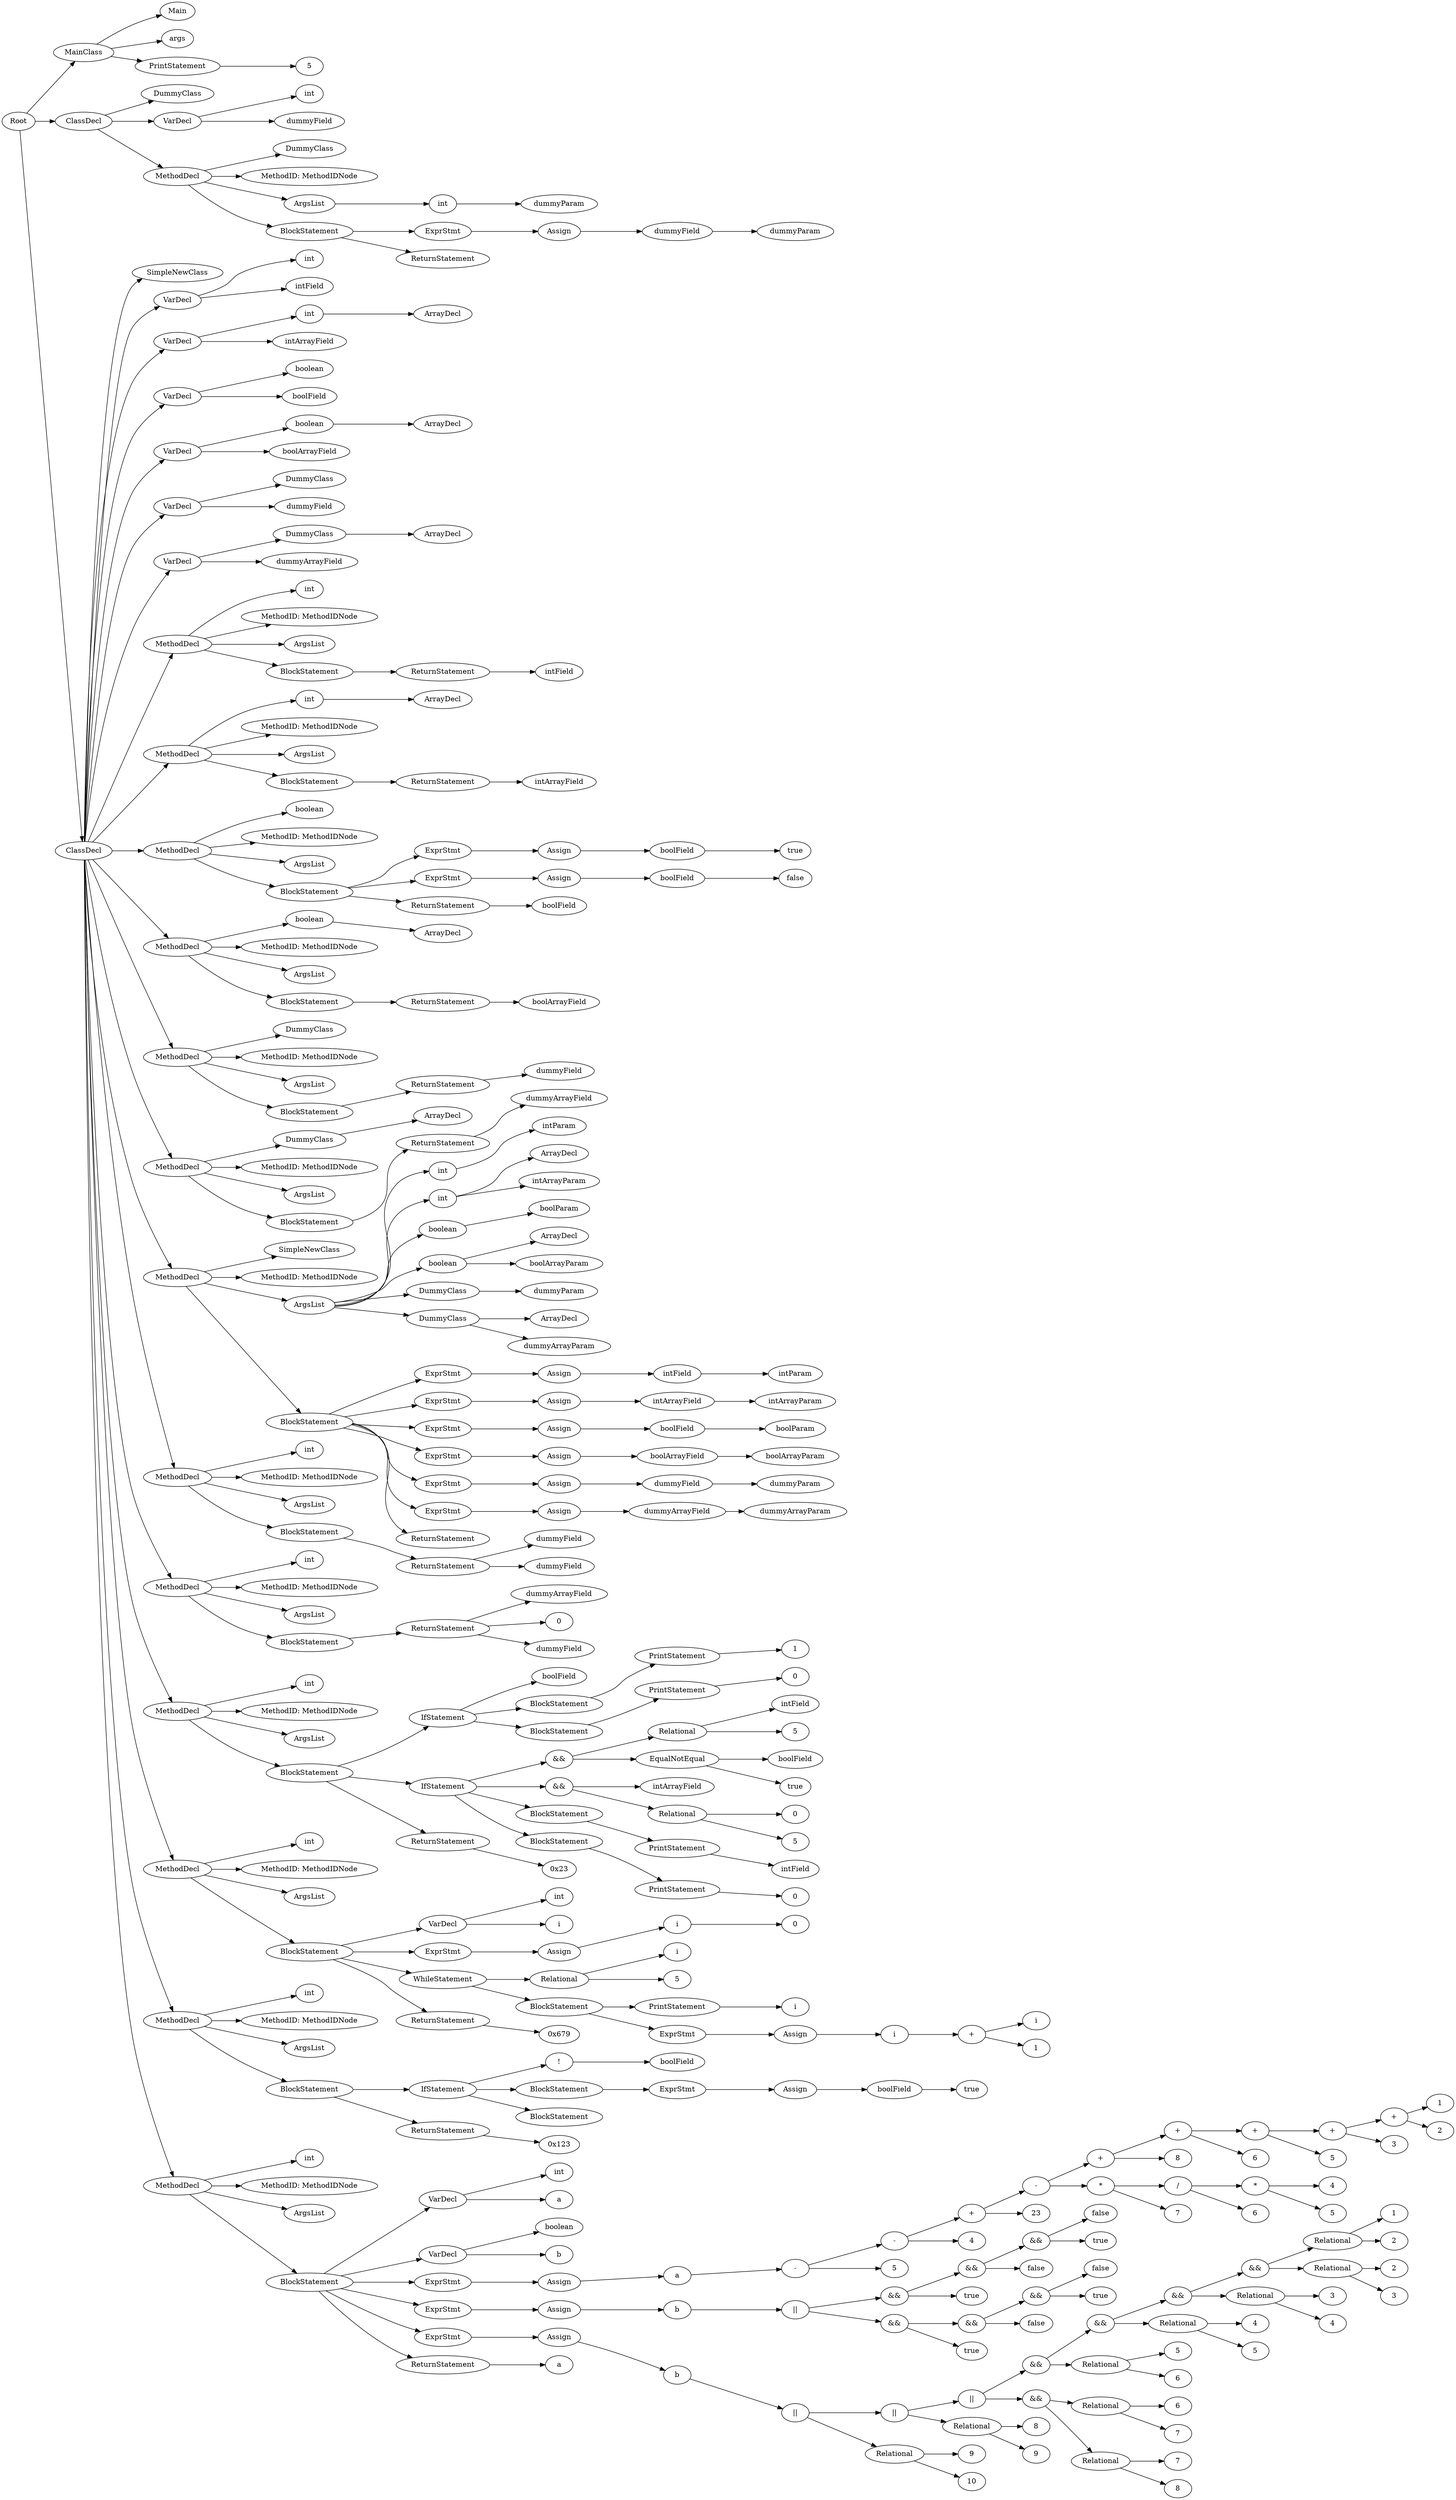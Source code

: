 digraph G { 
 rankdir="LR" 
1 [label="Root"];
2 [label="MainClass"];
3 [label="Main"];
2 -> 3;
4 [label="args"];
2 -> 4;
5 [label="PrintStatement"];
6 [label="5"];
5 -> 6;
2 -> 5;
1 -> 2;
7 [label="ClassDecl"];
8 [label="DummyClass"];
7 -> 8;
9 [label="VarDecl"];
10 [label="int"];
9 -> 10;
11 [label="dummyField"];
9 -> 11;
7 -> 9;
12 [label="MethodDecl"];
13 [label="DummyClass"];
12 -> 13;
14 [label="MethodID: MethodIDNode"];
12 -> 14;
15 [label="ArgsList"];
16 [label="int"];
17 [label="dummyParam"];
15 -> 16;
16 -> 17;
12 -> 15;
18 [label="BlockStatement"];
19 [label="ExprStmt"];
20 [label="Assign"];
21 [label="dummyField"];
22 [label="dummyParam"];
20 -> 21;
21 -> 22;
19 -> 20;
18 -> 19;
23 [label="ReturnStatement"];
18 -> 23;
12 -> 18;
7 -> 12;
1 -> 7;
24 [label="ClassDecl"];
25 [label="SimpleNewClass"];
24 -> 25;
26 [label="VarDecl"];
27 [label="int"];
26 -> 27;
28 [label="intField"];
26 -> 28;
24 -> 26;
29 [label="VarDecl"];
30 [label="int"];
31 [label="ArrayDecl"];
30 -> 31;
29 -> 30;
32 [label="intArrayField"];
29 -> 32;
24 -> 29;
33 [label="VarDecl"];
34 [label="boolean"];
33 -> 34;
35 [label="boolField"];
33 -> 35;
24 -> 33;
36 [label="VarDecl"];
37 [label="boolean"];
38 [label="ArrayDecl"];
37 -> 38;
36 -> 37;
39 [label="boolArrayField"];
36 -> 39;
24 -> 36;
40 [label="VarDecl"];
41 [label="DummyClass"];
40 -> 41;
42 [label="dummyField"];
40 -> 42;
24 -> 40;
43 [label="VarDecl"];
44 [label="DummyClass"];
45 [label="ArrayDecl"];
44 -> 45;
43 -> 44;
46 [label="dummyArrayField"];
43 -> 46;
24 -> 43;
47 [label="MethodDecl"];
48 [label="int"];
47 -> 48;
49 [label="MethodID: MethodIDNode"];
47 -> 49;
50 [label="ArgsList"];
47 -> 50;
51 [label="BlockStatement"];
52 [label="ReturnStatement"];
53 [label="intField"];
52 -> 53;
51 -> 52;
47 -> 51;
24 -> 47;
54 [label="MethodDecl"];
55 [label="int"];
56 [label="ArrayDecl"];
55 -> 56;
54 -> 55;
57 [label="MethodID: MethodIDNode"];
54 -> 57;
58 [label="ArgsList"];
54 -> 58;
59 [label="BlockStatement"];
60 [label="ReturnStatement"];
61 [label="intArrayField"];
60 -> 61;
59 -> 60;
54 -> 59;
24 -> 54;
62 [label="MethodDecl"];
63 [label="boolean"];
62 -> 63;
64 [label="MethodID: MethodIDNode"];
62 -> 64;
65 [label="ArgsList"];
62 -> 65;
66 [label="BlockStatement"];
67 [label="ExprStmt"];
68 [label="Assign"];
69 [label="boolField"];
70 [label="true"];
68 -> 69;
69 -> 70;
67 -> 68;
66 -> 67;
71 [label="ExprStmt"];
72 [label="Assign"];
73 [label="boolField"];
74 [label="false"];
72 -> 73;
73 -> 74;
71 -> 72;
66 -> 71;
75 [label="ReturnStatement"];
76 [label="boolField"];
75 -> 76;
66 -> 75;
62 -> 66;
24 -> 62;
77 [label="MethodDecl"];
78 [label="boolean"];
79 [label="ArrayDecl"];
78 -> 79;
77 -> 78;
80 [label="MethodID: MethodIDNode"];
77 -> 80;
81 [label="ArgsList"];
77 -> 81;
82 [label="BlockStatement"];
83 [label="ReturnStatement"];
84 [label="boolArrayField"];
83 -> 84;
82 -> 83;
77 -> 82;
24 -> 77;
85 [label="MethodDecl"];
86 [label="DummyClass"];
85 -> 86;
87 [label="MethodID: MethodIDNode"];
85 -> 87;
88 [label="ArgsList"];
85 -> 88;
89 [label="BlockStatement"];
90 [label="ReturnStatement"];
91 [label="dummyField"];
90 -> 91;
89 -> 90;
85 -> 89;
24 -> 85;
92 [label="MethodDecl"];
93 [label="DummyClass"];
94 [label="ArrayDecl"];
93 -> 94;
92 -> 93;
95 [label="MethodID: MethodIDNode"];
92 -> 95;
96 [label="ArgsList"];
92 -> 96;
97 [label="BlockStatement"];
98 [label="ReturnStatement"];
99 [label="dummyArrayField"];
98 -> 99;
97 -> 98;
92 -> 97;
24 -> 92;
100 [label="MethodDecl"];
101 [label="SimpleNewClass"];
100 -> 101;
102 [label="MethodID: MethodIDNode"];
100 -> 102;
103 [label="ArgsList"];
104 [label="int"];
105 [label="intParam"];
103 -> 104;
104 -> 105;
106 [label="int"];
107 [label="ArrayDecl"];
106 -> 107;
108 [label="intArrayParam"];
103 -> 106;
106 -> 108;
109 [label="boolean"];
110 [label="boolParam"];
103 -> 109;
109 -> 110;
111 [label="boolean"];
112 [label="ArrayDecl"];
111 -> 112;
113 [label="boolArrayParam"];
103 -> 111;
111 -> 113;
114 [label="DummyClass"];
115 [label="dummyParam"];
103 -> 114;
114 -> 115;
116 [label="DummyClass"];
117 [label="ArrayDecl"];
116 -> 117;
118 [label="dummyArrayParam"];
103 -> 116;
116 -> 118;
100 -> 103;
119 [label="BlockStatement"];
120 [label="ExprStmt"];
121 [label="Assign"];
122 [label="intField"];
123 [label="intParam"];
121 -> 122;
122 -> 123;
120 -> 121;
119 -> 120;
124 [label="ExprStmt"];
125 [label="Assign"];
126 [label="intArrayField"];
127 [label="intArrayParam"];
125 -> 126;
126 -> 127;
124 -> 125;
119 -> 124;
128 [label="ExprStmt"];
129 [label="Assign"];
130 [label="boolField"];
131 [label="boolParam"];
129 -> 130;
130 -> 131;
128 -> 129;
119 -> 128;
132 [label="ExprStmt"];
133 [label="Assign"];
134 [label="boolArrayField"];
135 [label="boolArrayParam"];
133 -> 134;
134 -> 135;
132 -> 133;
119 -> 132;
136 [label="ExprStmt"];
137 [label="Assign"];
138 [label="dummyField"];
139 [label="dummyParam"];
137 -> 138;
138 -> 139;
136 -> 137;
119 -> 136;
140 [label="ExprStmt"];
141 [label="Assign"];
142 [label="dummyArrayField"];
143 [label="dummyArrayParam"];
141 -> 142;
142 -> 143;
140 -> 141;
119 -> 140;
144 [label="ReturnStatement"];
119 -> 144;
100 -> 119;
24 -> 100;
145 [label="MethodDecl"];
146 [label="int"];
145 -> 146;
147 [label="MethodID: MethodIDNode"];
145 -> 147;
148 [label="ArgsList"];
145 -> 148;
149 [label="BlockStatement"];
150 [label="ReturnStatement"];
151 [label="dummyField"];
150 -> 151;
152 [label="dummyField"];
150 -> 152;
149 -> 150;
145 -> 149;
24 -> 145;
153 [label="MethodDecl"];
154 [label="int"];
153 -> 154;
155 [label="MethodID: MethodIDNode"];
153 -> 155;
156 [label="ArgsList"];
153 -> 156;
157 [label="BlockStatement"];
158 [label="ReturnStatement"];
159 [label="dummyArrayField"];
158 -> 159;
160 [label="0"];
158 -> 160;
161 [label="dummyField"];
158 -> 161;
157 -> 158;
153 -> 157;
24 -> 153;
162 [label="MethodDecl"];
163 [label="int"];
162 -> 163;
164 [label="MethodID: MethodIDNode"];
162 -> 164;
165 [label="ArgsList"];
162 -> 165;
166 [label="BlockStatement"];
167 [label="IfStatement"];
168 [label="boolField"];
167 -> 168;
169 [label="BlockStatement"];
170 [label="PrintStatement"];
171 [label="1"];
170 -> 171;
169 -> 170;
167 -> 169;
172 [label="BlockStatement"];
173 [label="PrintStatement"];
174 [label="0"];
173 -> 174;
172 -> 173;
167 -> 172;
166 -> 167;
175 [label="IfStatement"];
176 [label="&&"];
177 [label="Relational"];
178 [label="intField"];
177 -> 178;
179 [label="5"];
177 -> 179;
176 -> 177;
180 [label="EqualNotEqual"];
181 [label="boolField"];
180 -> 181;
182 [label="true"];
180 -> 182;
176 -> 180;
175 -> 176;
183 [label="&&"];
184 [label="intArrayField"];
183 -> 184;
185 [label="Relational"];
186 [label="0"];
185 -> 186;
187 [label="5"];
185 -> 187;
183 -> 185;
175 -> 183;
188 [label="BlockStatement"];
189 [label="PrintStatement"];
190 [label="intField"];
189 -> 190;
188 -> 189;
175 -> 188;
191 [label="BlockStatement"];
192 [label="PrintStatement"];
193 [label="0"];
192 -> 193;
191 -> 192;
175 -> 191;
166 -> 175;
194 [label="ReturnStatement"];
195 [label="0x23"];
194 -> 195;
166 -> 194;
162 -> 166;
24 -> 162;
196 [label="MethodDecl"];
197 [label="int"];
196 -> 197;
198 [label="MethodID: MethodIDNode"];
196 -> 198;
199 [label="ArgsList"];
196 -> 199;
200 [label="BlockStatement"];
201 [label="VarDecl"];
202 [label="int"];
201 -> 202;
203 [label="i"];
201 -> 203;
200 -> 201;
204 [label="ExprStmt"];
205 [label="Assign"];
206 [label="i"];
207 [label="0"];
205 -> 206;
206 -> 207;
204 -> 205;
200 -> 204;
208 [label="WhileStatement"];
209 [label="Relational"];
210 [label="i"];
209 -> 210;
211 [label="5"];
209 -> 211;
208 -> 209;
212 [label="BlockStatement"];
213 [label="PrintStatement"];
214 [label="i"];
213 -> 214;
212 -> 213;
215 [label="ExprStmt"];
216 [label="Assign"];
217 [label="i"];
218 [label="+"];
219 [label="i"];
218 -> 219;
220 [label="1"];
218 -> 220;
216 -> 217;
217 -> 218;
215 -> 216;
212 -> 215;
208 -> 212;
200 -> 208;
221 [label="ReturnStatement"];
222 [label="0x679"];
221 -> 222;
200 -> 221;
196 -> 200;
24 -> 196;
223 [label="MethodDecl"];
224 [label="int"];
223 -> 224;
225 [label="MethodID: MethodIDNode"];
223 -> 225;
226 [label="ArgsList"];
223 -> 226;
227 [label="BlockStatement"];
228 [label="IfStatement"];
229 [label="!"];
230 [label="boolField"];
229 -> 230;
228 -> 229;
231 [label="BlockStatement"];
232 [label="ExprStmt"];
233 [label="Assign"];
234 [label="boolField"];
235 [label="true"];
233 -> 234;
234 -> 235;
232 -> 233;
231 -> 232;
228 -> 231;
236 [label="BlockStatement"];
228 -> 236;
227 -> 228;
237 [label="ReturnStatement"];
238 [label="0x123"];
237 -> 238;
227 -> 237;
223 -> 227;
24 -> 223;
239 [label="MethodDecl"];
240 [label="int"];
239 -> 240;
241 [label="MethodID: MethodIDNode"];
239 -> 241;
242 [label="ArgsList"];
239 -> 242;
243 [label="BlockStatement"];
244 [label="VarDecl"];
245 [label="int"];
244 -> 245;
246 [label="a"];
244 -> 246;
243 -> 244;
247 [label="VarDecl"];
248 [label="boolean"];
247 -> 248;
249 [label="b"];
247 -> 249;
243 -> 247;
250 [label="ExprStmt"];
251 [label="Assign"];
252 [label="a"];
253 [label="-"];
254 [label="-"];
255 [label="+"];
256 [label="-"];
257 [label="+"];
258 [label="+"];
259 [label="+"];
260 [label="+"];
261 [label="+"];
262 [label="1"];
261 -> 262;
263 [label="2"];
261 -> 263;
260 -> 261;
264 [label="3"];
260 -> 264;
259 -> 260;
265 [label="5"];
259 -> 265;
258 -> 259;
266 [label="6"];
258 -> 266;
257 -> 258;
267 [label="8"];
257 -> 267;
256 -> 257;
268 [label="*"];
269 [label="/"];
270 [label="*"];
271 [label="4"];
270 -> 271;
272 [label="5"];
270 -> 272;
269 -> 270;
273 [label="6"];
269 -> 273;
268 -> 269;
274 [label="7"];
268 -> 274;
256 -> 268;
255 -> 256;
275 [label="23"];
255 -> 275;
254 -> 255;
276 [label="4"];
254 -> 276;
253 -> 254;
277 [label="5"];
253 -> 277;
251 -> 252;
252 -> 253;
250 -> 251;
243 -> 250;
278 [label="ExprStmt"];
279 [label="Assign"];
280 [label="b"];
281 [label="||"];
282 [label="&&"];
283 [label="&&"];
284 [label="&&"];
285 [label="false"];
284 -> 285;
286 [label="true"];
284 -> 286;
283 -> 284;
287 [label="false"];
283 -> 287;
282 -> 283;
288 [label="true"];
282 -> 288;
281 -> 282;
289 [label="&&"];
290 [label="&&"];
291 [label="&&"];
292 [label="false"];
291 -> 292;
293 [label="true"];
291 -> 293;
290 -> 291;
294 [label="false"];
290 -> 294;
289 -> 290;
295 [label="true"];
289 -> 295;
281 -> 289;
279 -> 280;
280 -> 281;
278 -> 279;
243 -> 278;
296 [label="ExprStmt"];
297 [label="Assign"];
298 [label="b"];
299 [label="||"];
300 [label="||"];
301 [label="||"];
302 [label="&&"];
303 [label="&&"];
304 [label="&&"];
305 [label="&&"];
306 [label="Relational"];
307 [label="1"];
306 -> 307;
308 [label="2"];
306 -> 308;
305 -> 306;
309 [label="Relational"];
310 [label="2"];
309 -> 310;
311 [label="3"];
309 -> 311;
305 -> 309;
304 -> 305;
312 [label="Relational"];
313 [label="3"];
312 -> 313;
314 [label="4"];
312 -> 314;
304 -> 312;
303 -> 304;
315 [label="Relational"];
316 [label="4"];
315 -> 316;
317 [label="5"];
315 -> 317;
303 -> 315;
302 -> 303;
318 [label="Relational"];
319 [label="5"];
318 -> 319;
320 [label="6"];
318 -> 320;
302 -> 318;
301 -> 302;
321 [label="&&"];
322 [label="Relational"];
323 [label="6"];
322 -> 323;
324 [label="7"];
322 -> 324;
321 -> 322;
325 [label="Relational"];
326 [label="7"];
325 -> 326;
327 [label="8"];
325 -> 327;
321 -> 325;
301 -> 321;
300 -> 301;
328 [label="Relational"];
329 [label="8"];
328 -> 329;
330 [label="9"];
328 -> 330;
300 -> 328;
299 -> 300;
331 [label="Relational"];
332 [label="9"];
331 -> 332;
333 [label="10"];
331 -> 333;
299 -> 331;
297 -> 298;
298 -> 299;
296 -> 297;
243 -> 296;
334 [label="ReturnStatement"];
335 [label="a"];
334 -> 335;
243 -> 334;
239 -> 243;
24 -> 239;
1 -> 24;
}